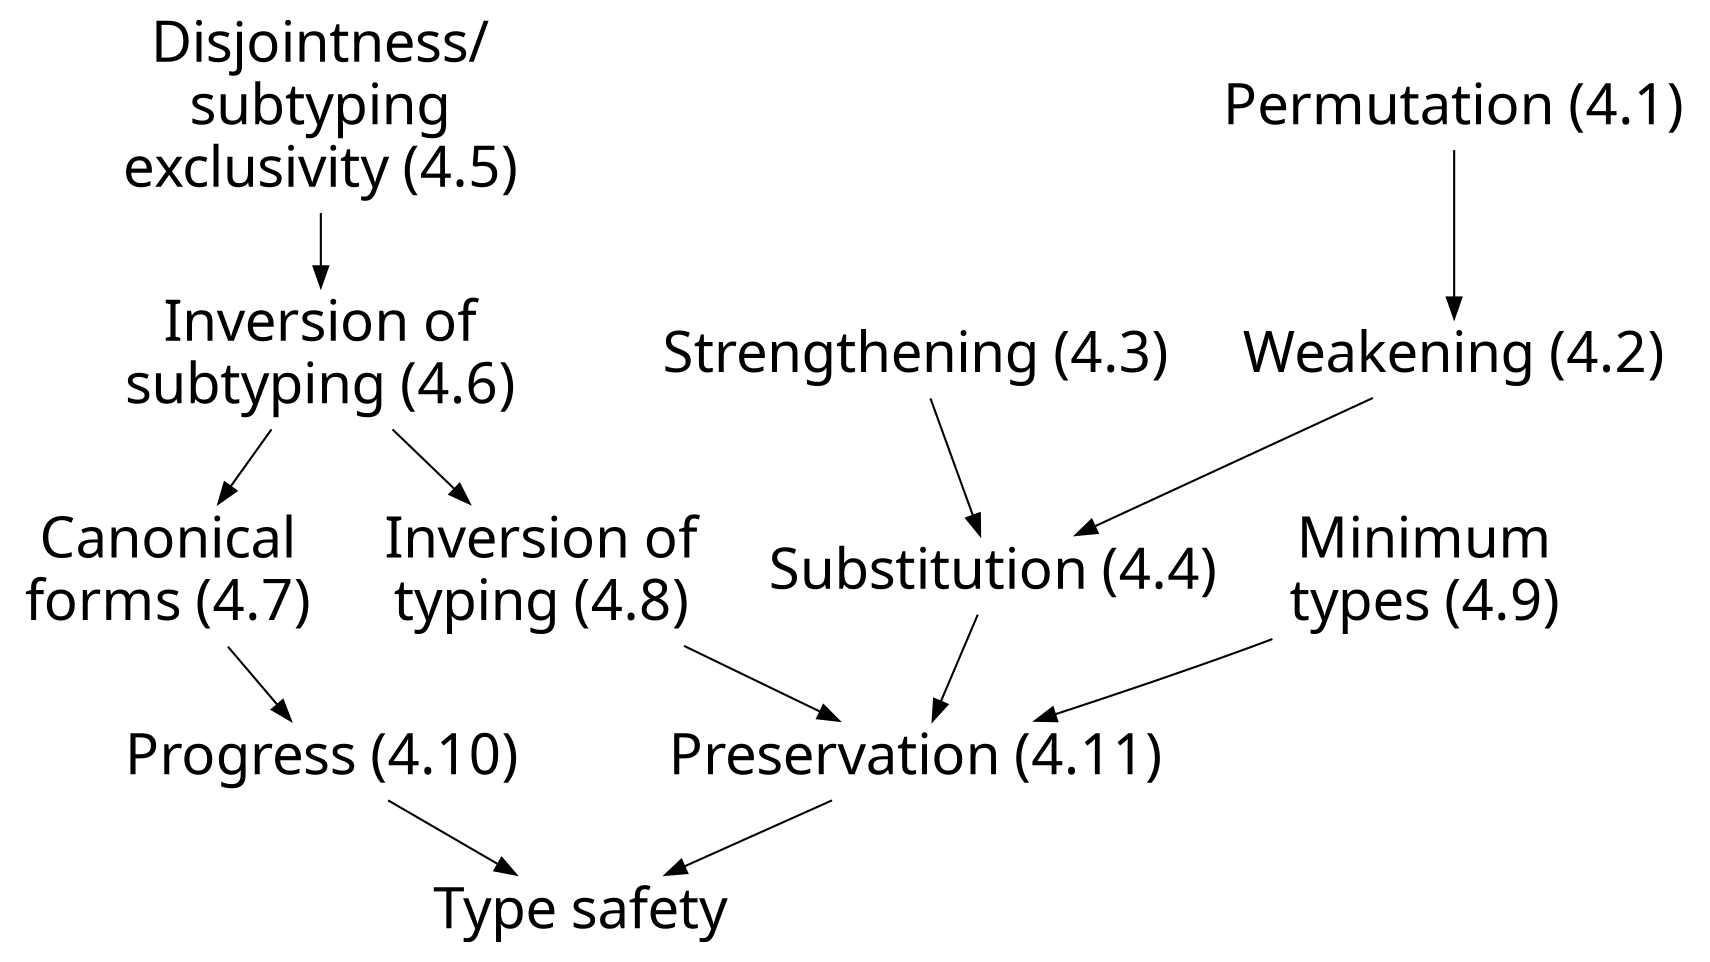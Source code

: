digraph mygraph {
  node [shape = plaintext];
  node [fontname = "linux libertine"; fontsize = 27];
  margin = 0
  "Disjointness/\nsubtyping\nexclusivity (4.5)"
  "Inversion of\ntyping (4.8)"
  "Canonical\nforms (4.7)"
  "Inversion of\nsubtyping (4.6)"
  "Substitution (4.4)"
  "Progress (4.10)"
  "Preservation (4.11)"
  "Strengthening (4.3)"
  "Permutation (4.1)"
  "Weakening (4.2)"
  "Minimum\ntypes (4.9)"
  "Type safety"
  "Disjointness/\nsubtyping\nexclusivity (4.5)" -> "Inversion of\nsubtyping (4.6)"
  "Weakening (4.2)" -> "Substitution (4.4)"
  "Strengthening (4.3)" -> "Substitution (4.4)"
  "Inversion of\nsubtyping (4.6)" -> "Inversion of\ntyping (4.8)"
  "Minimum\ntypes (4.9)" -> "Preservation (4.11)"
  "Substitution (4.4)" -> "Preservation (4.11)"
  "Inversion of\ntyping (4.8)" -> "Preservation (4.11)"
  "Inversion of\nsubtyping (4.6)" -> "Canonical\nforms (4.7)"
  "Canonical\nforms (4.7)" -> "Progress (4.10)"
  "Progress (4.10)" -> "Type safety"
  "Preservation (4.11)" -> "Type safety"
  "Permutation (4.1)" -> "Weakening (4.2)"
}
